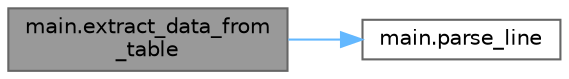 digraph "main.extract_data_from_table"
{
 // INTERACTIVE_SVG=YES
 // LATEX_PDF_SIZE
  bgcolor="transparent";
  edge [fontname=Helvetica,fontsize=10,labelfontname=Helvetica,labelfontsize=10];
  node [fontname=Helvetica,fontsize=10,shape=box,height=0.2,width=0.4];
  rankdir="LR";
  Node1 [id="Node000001",label="main.extract_data_from\l_table",height=0.2,width=0.4,color="gray40", fillcolor="grey60", style="filled", fontcolor="black",tooltip="Read a table contained inside a flatFile (e.g."];
  Node1 -> Node2 [id="edge1_Node000001_Node000002",color="steelblue1",style="solid",tooltip=" "];
  Node2 [id="Node000002",label="main.parse_line",height=0.2,width=0.4,color="grey40", fillcolor="white", style="filled",URL="$namespacemain.html#ad8a08ec3d8fb4fca3985d0d8f3503abe",tooltip="Turn a line form a flat File with its legend and turn it into a dictionary."];
}
